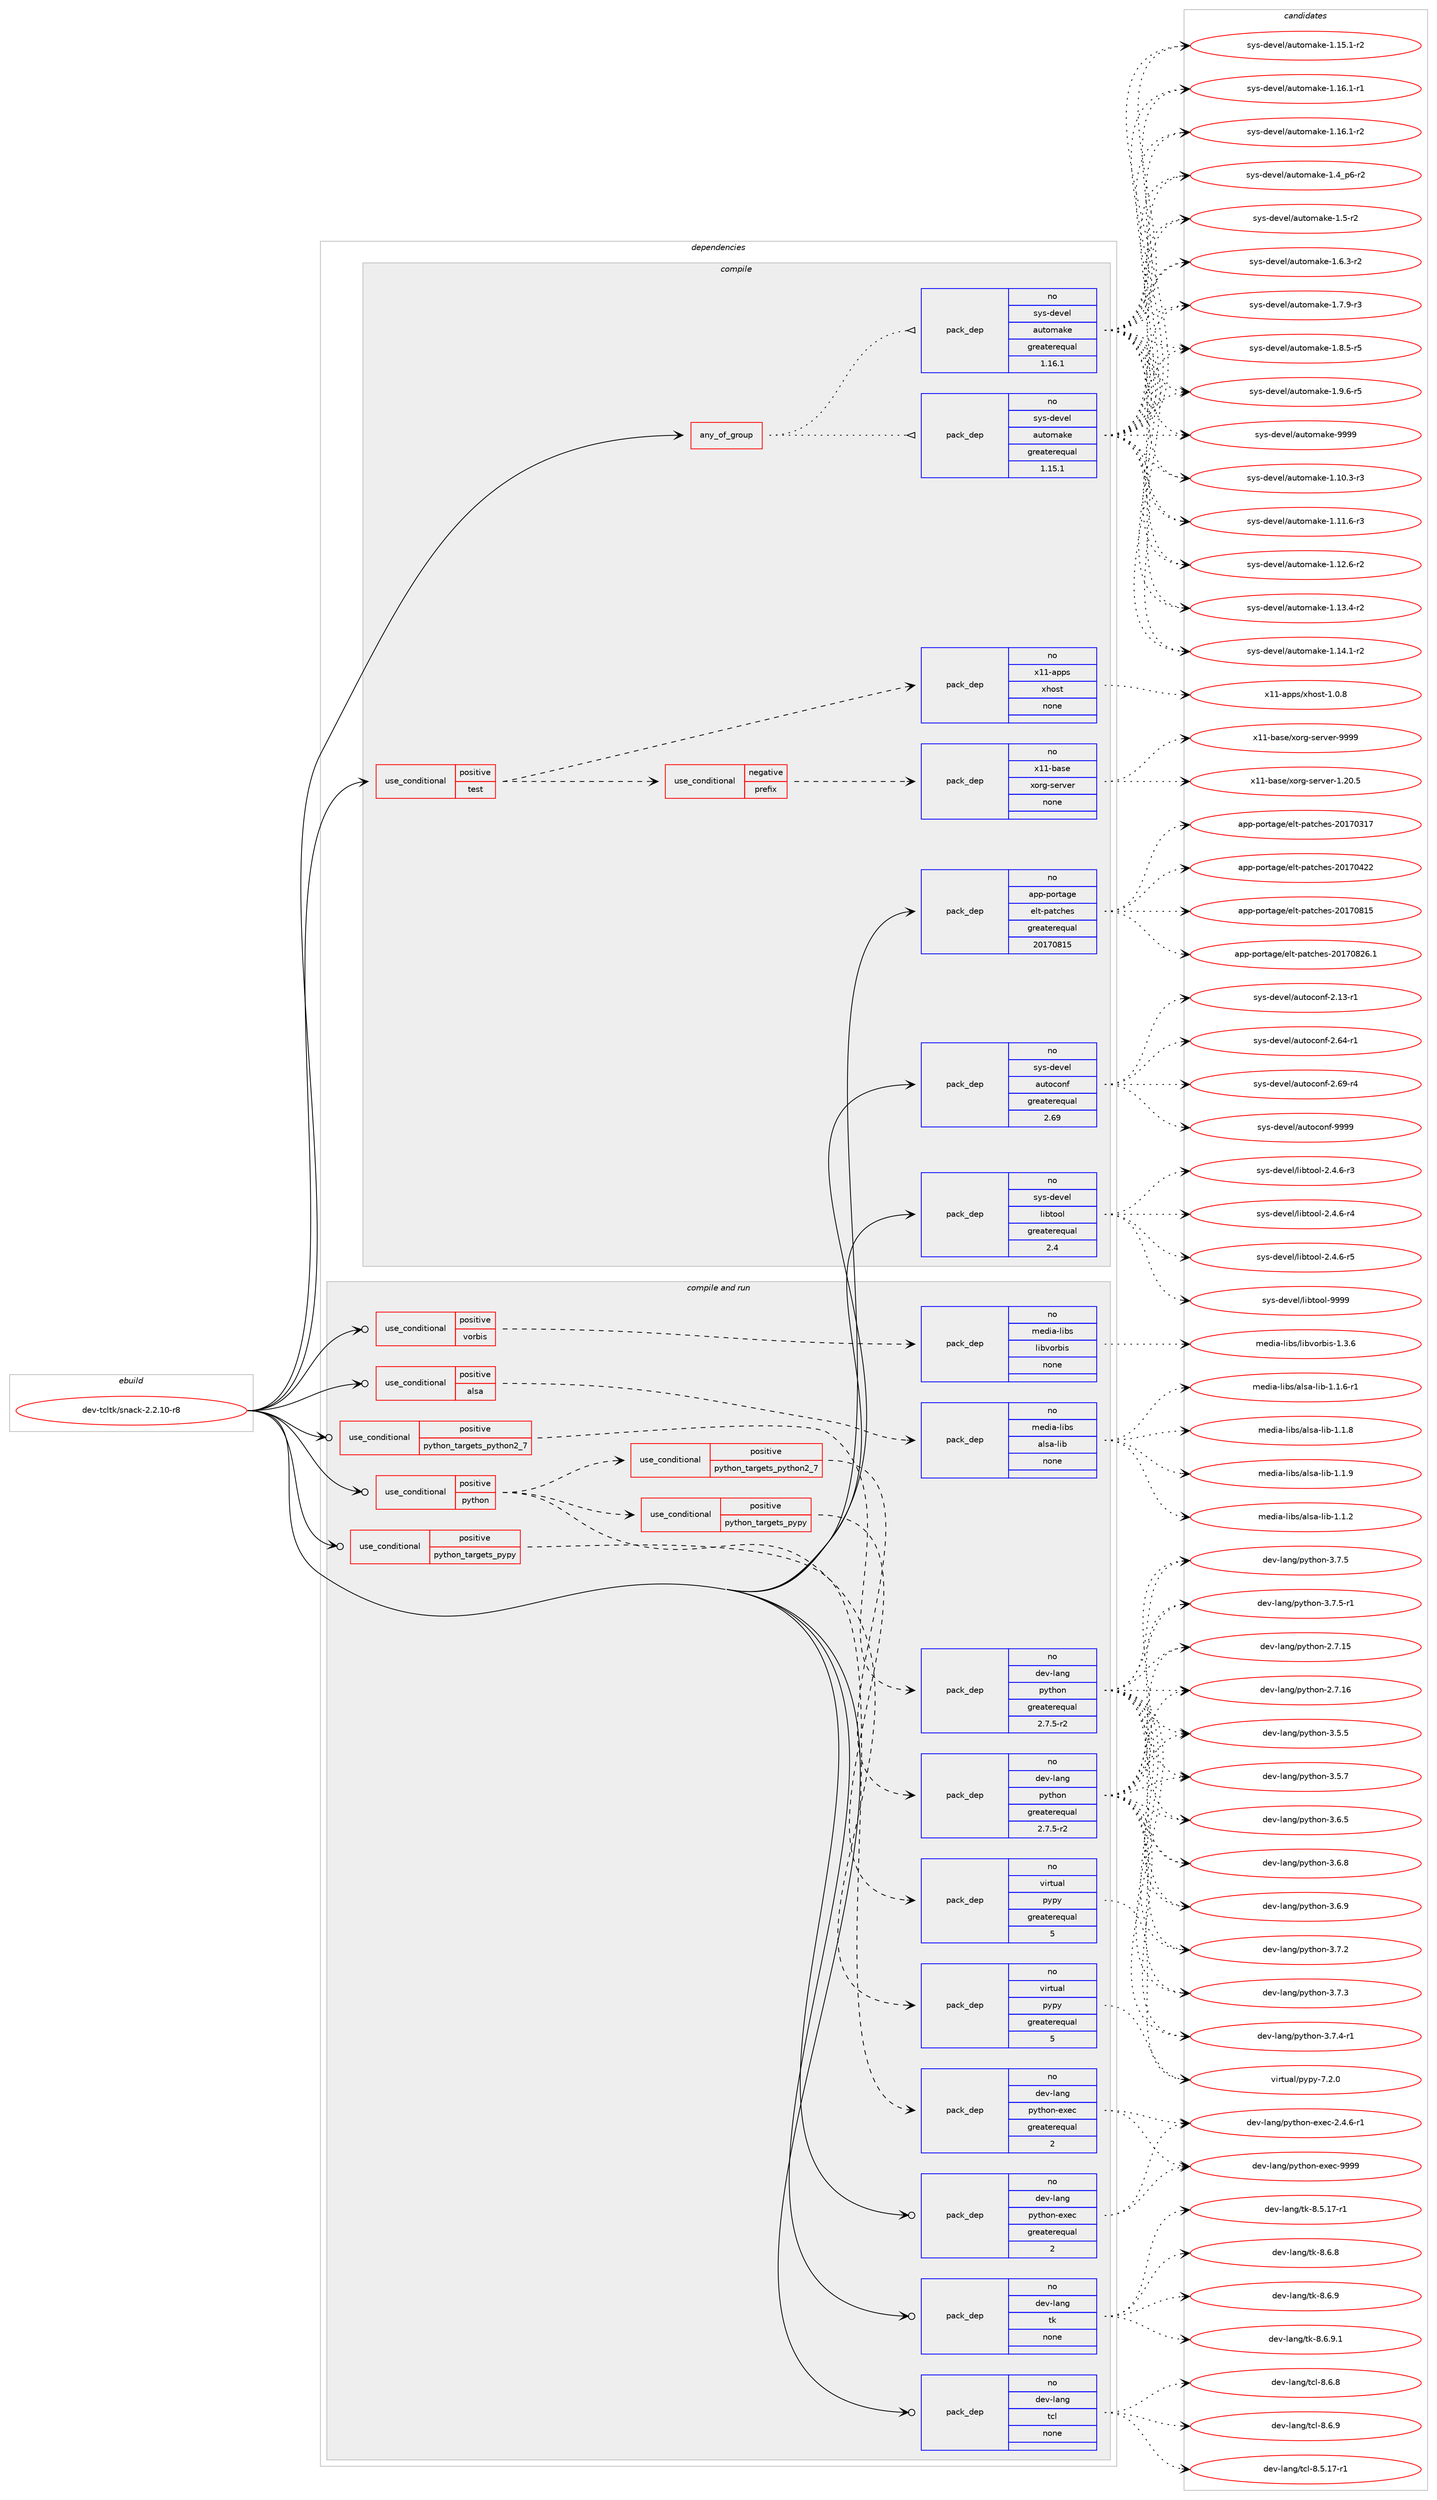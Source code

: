 digraph prolog {

# *************
# Graph options
# *************

newrank=true;
concentrate=true;
compound=true;
graph [rankdir=LR,fontname=Helvetica,fontsize=10,ranksep=1.5];#, ranksep=2.5, nodesep=0.2];
edge  [arrowhead=vee];
node  [fontname=Helvetica,fontsize=10];

# **********
# The ebuild
# **********

subgraph cluster_leftcol {
color=gray;
rank=same;
label=<<i>ebuild</i>>;
id [label="dev-tcltk/snack-2.2.10-r8", color=red, width=4, href="../dev-tcltk/snack-2.2.10-r8.svg"];
}

# ****************
# The dependencies
# ****************

subgraph cluster_midcol {
color=gray;
label=<<i>dependencies</i>>;
subgraph cluster_compile {
fillcolor="#eeeeee";
style=filled;
label=<<i>compile</i>>;
subgraph any11693 {
dependency723974 [label=<<TABLE BORDER="0" CELLBORDER="1" CELLSPACING="0" CELLPADDING="4"><TR><TD CELLPADDING="10">any_of_group</TD></TR></TABLE>>, shape=none, color=red];subgraph pack530242 {
dependency723975 [label=<<TABLE BORDER="0" CELLBORDER="1" CELLSPACING="0" CELLPADDING="4" WIDTH="220"><TR><TD ROWSPAN="6" CELLPADDING="30">pack_dep</TD></TR><TR><TD WIDTH="110">no</TD></TR><TR><TD>sys-devel</TD></TR><TR><TD>automake</TD></TR><TR><TD>greaterequal</TD></TR><TR><TD>1.16.1</TD></TR></TABLE>>, shape=none, color=blue];
}
dependency723974:e -> dependency723975:w [weight=20,style="dotted",arrowhead="oinv"];
subgraph pack530243 {
dependency723976 [label=<<TABLE BORDER="0" CELLBORDER="1" CELLSPACING="0" CELLPADDING="4" WIDTH="220"><TR><TD ROWSPAN="6" CELLPADDING="30">pack_dep</TD></TR><TR><TD WIDTH="110">no</TD></TR><TR><TD>sys-devel</TD></TR><TR><TD>automake</TD></TR><TR><TD>greaterequal</TD></TR><TR><TD>1.15.1</TD></TR></TABLE>>, shape=none, color=blue];
}
dependency723974:e -> dependency723976:w [weight=20,style="dotted",arrowhead="oinv"];
}
id:e -> dependency723974:w [weight=20,style="solid",arrowhead="vee"];
subgraph cond181661 {
dependency723977 [label=<<TABLE BORDER="0" CELLBORDER="1" CELLSPACING="0" CELLPADDING="4"><TR><TD ROWSPAN="3" CELLPADDING="10">use_conditional</TD></TR><TR><TD>positive</TD></TR><TR><TD>test</TD></TR></TABLE>>, shape=none, color=red];
subgraph cond181662 {
dependency723978 [label=<<TABLE BORDER="0" CELLBORDER="1" CELLSPACING="0" CELLPADDING="4"><TR><TD ROWSPAN="3" CELLPADDING="10">use_conditional</TD></TR><TR><TD>negative</TD></TR><TR><TD>prefix</TD></TR></TABLE>>, shape=none, color=red];
subgraph pack530244 {
dependency723979 [label=<<TABLE BORDER="0" CELLBORDER="1" CELLSPACING="0" CELLPADDING="4" WIDTH="220"><TR><TD ROWSPAN="6" CELLPADDING="30">pack_dep</TD></TR><TR><TD WIDTH="110">no</TD></TR><TR><TD>x11-base</TD></TR><TR><TD>xorg-server</TD></TR><TR><TD>none</TD></TR><TR><TD></TD></TR></TABLE>>, shape=none, color=blue];
}
dependency723978:e -> dependency723979:w [weight=20,style="dashed",arrowhead="vee"];
}
dependency723977:e -> dependency723978:w [weight=20,style="dashed",arrowhead="vee"];
subgraph pack530245 {
dependency723980 [label=<<TABLE BORDER="0" CELLBORDER="1" CELLSPACING="0" CELLPADDING="4" WIDTH="220"><TR><TD ROWSPAN="6" CELLPADDING="30">pack_dep</TD></TR><TR><TD WIDTH="110">no</TD></TR><TR><TD>x11-apps</TD></TR><TR><TD>xhost</TD></TR><TR><TD>none</TD></TR><TR><TD></TD></TR></TABLE>>, shape=none, color=blue];
}
dependency723977:e -> dependency723980:w [weight=20,style="dashed",arrowhead="vee"];
}
id:e -> dependency723977:w [weight=20,style="solid",arrowhead="vee"];
subgraph pack530246 {
dependency723981 [label=<<TABLE BORDER="0" CELLBORDER="1" CELLSPACING="0" CELLPADDING="4" WIDTH="220"><TR><TD ROWSPAN="6" CELLPADDING="30">pack_dep</TD></TR><TR><TD WIDTH="110">no</TD></TR><TR><TD>app-portage</TD></TR><TR><TD>elt-patches</TD></TR><TR><TD>greaterequal</TD></TR><TR><TD>20170815</TD></TR></TABLE>>, shape=none, color=blue];
}
id:e -> dependency723981:w [weight=20,style="solid",arrowhead="vee"];
subgraph pack530247 {
dependency723982 [label=<<TABLE BORDER="0" CELLBORDER="1" CELLSPACING="0" CELLPADDING="4" WIDTH="220"><TR><TD ROWSPAN="6" CELLPADDING="30">pack_dep</TD></TR><TR><TD WIDTH="110">no</TD></TR><TR><TD>sys-devel</TD></TR><TR><TD>autoconf</TD></TR><TR><TD>greaterequal</TD></TR><TR><TD>2.69</TD></TR></TABLE>>, shape=none, color=blue];
}
id:e -> dependency723982:w [weight=20,style="solid",arrowhead="vee"];
subgraph pack530248 {
dependency723983 [label=<<TABLE BORDER="0" CELLBORDER="1" CELLSPACING="0" CELLPADDING="4" WIDTH="220"><TR><TD ROWSPAN="6" CELLPADDING="30">pack_dep</TD></TR><TR><TD WIDTH="110">no</TD></TR><TR><TD>sys-devel</TD></TR><TR><TD>libtool</TD></TR><TR><TD>greaterequal</TD></TR><TR><TD>2.4</TD></TR></TABLE>>, shape=none, color=blue];
}
id:e -> dependency723983:w [weight=20,style="solid",arrowhead="vee"];
}
subgraph cluster_compileandrun {
fillcolor="#eeeeee";
style=filled;
label=<<i>compile and run</i>>;
subgraph cond181663 {
dependency723984 [label=<<TABLE BORDER="0" CELLBORDER="1" CELLSPACING="0" CELLPADDING="4"><TR><TD ROWSPAN="3" CELLPADDING="10">use_conditional</TD></TR><TR><TD>positive</TD></TR><TR><TD>alsa</TD></TR></TABLE>>, shape=none, color=red];
subgraph pack530249 {
dependency723985 [label=<<TABLE BORDER="0" CELLBORDER="1" CELLSPACING="0" CELLPADDING="4" WIDTH="220"><TR><TD ROWSPAN="6" CELLPADDING="30">pack_dep</TD></TR><TR><TD WIDTH="110">no</TD></TR><TR><TD>media-libs</TD></TR><TR><TD>alsa-lib</TD></TR><TR><TD>none</TD></TR><TR><TD></TD></TR></TABLE>>, shape=none, color=blue];
}
dependency723984:e -> dependency723985:w [weight=20,style="dashed",arrowhead="vee"];
}
id:e -> dependency723984:w [weight=20,style="solid",arrowhead="odotvee"];
subgraph cond181664 {
dependency723986 [label=<<TABLE BORDER="0" CELLBORDER="1" CELLSPACING="0" CELLPADDING="4"><TR><TD ROWSPAN="3" CELLPADDING="10">use_conditional</TD></TR><TR><TD>positive</TD></TR><TR><TD>python</TD></TR></TABLE>>, shape=none, color=red];
subgraph cond181665 {
dependency723987 [label=<<TABLE BORDER="0" CELLBORDER="1" CELLSPACING="0" CELLPADDING="4"><TR><TD ROWSPAN="3" CELLPADDING="10">use_conditional</TD></TR><TR><TD>positive</TD></TR><TR><TD>python_targets_pypy</TD></TR></TABLE>>, shape=none, color=red];
subgraph pack530250 {
dependency723988 [label=<<TABLE BORDER="0" CELLBORDER="1" CELLSPACING="0" CELLPADDING="4" WIDTH="220"><TR><TD ROWSPAN="6" CELLPADDING="30">pack_dep</TD></TR><TR><TD WIDTH="110">no</TD></TR><TR><TD>virtual</TD></TR><TR><TD>pypy</TD></TR><TR><TD>greaterequal</TD></TR><TR><TD>5</TD></TR></TABLE>>, shape=none, color=blue];
}
dependency723987:e -> dependency723988:w [weight=20,style="dashed",arrowhead="vee"];
}
dependency723986:e -> dependency723987:w [weight=20,style="dashed",arrowhead="vee"];
subgraph cond181666 {
dependency723989 [label=<<TABLE BORDER="0" CELLBORDER="1" CELLSPACING="0" CELLPADDING="4"><TR><TD ROWSPAN="3" CELLPADDING="10">use_conditional</TD></TR><TR><TD>positive</TD></TR><TR><TD>python_targets_python2_7</TD></TR></TABLE>>, shape=none, color=red];
subgraph pack530251 {
dependency723990 [label=<<TABLE BORDER="0" CELLBORDER="1" CELLSPACING="0" CELLPADDING="4" WIDTH="220"><TR><TD ROWSPAN="6" CELLPADDING="30">pack_dep</TD></TR><TR><TD WIDTH="110">no</TD></TR><TR><TD>dev-lang</TD></TR><TR><TD>python</TD></TR><TR><TD>greaterequal</TD></TR><TR><TD>2.7.5-r2</TD></TR></TABLE>>, shape=none, color=blue];
}
dependency723989:e -> dependency723990:w [weight=20,style="dashed",arrowhead="vee"];
}
dependency723986:e -> dependency723989:w [weight=20,style="dashed",arrowhead="vee"];
subgraph pack530252 {
dependency723991 [label=<<TABLE BORDER="0" CELLBORDER="1" CELLSPACING="0" CELLPADDING="4" WIDTH="220"><TR><TD ROWSPAN="6" CELLPADDING="30">pack_dep</TD></TR><TR><TD WIDTH="110">no</TD></TR><TR><TD>dev-lang</TD></TR><TR><TD>python-exec</TD></TR><TR><TD>greaterequal</TD></TR><TR><TD>2</TD></TR></TABLE>>, shape=none, color=blue];
}
dependency723986:e -> dependency723991:w [weight=20,style="dashed",arrowhead="vee"];
}
id:e -> dependency723986:w [weight=20,style="solid",arrowhead="odotvee"];
subgraph cond181667 {
dependency723992 [label=<<TABLE BORDER="0" CELLBORDER="1" CELLSPACING="0" CELLPADDING="4"><TR><TD ROWSPAN="3" CELLPADDING="10">use_conditional</TD></TR><TR><TD>positive</TD></TR><TR><TD>python_targets_pypy</TD></TR></TABLE>>, shape=none, color=red];
subgraph pack530253 {
dependency723993 [label=<<TABLE BORDER="0" CELLBORDER="1" CELLSPACING="0" CELLPADDING="4" WIDTH="220"><TR><TD ROWSPAN="6" CELLPADDING="30">pack_dep</TD></TR><TR><TD WIDTH="110">no</TD></TR><TR><TD>virtual</TD></TR><TR><TD>pypy</TD></TR><TR><TD>greaterequal</TD></TR><TR><TD>5</TD></TR></TABLE>>, shape=none, color=blue];
}
dependency723992:e -> dependency723993:w [weight=20,style="dashed",arrowhead="vee"];
}
id:e -> dependency723992:w [weight=20,style="solid",arrowhead="odotvee"];
subgraph cond181668 {
dependency723994 [label=<<TABLE BORDER="0" CELLBORDER="1" CELLSPACING="0" CELLPADDING="4"><TR><TD ROWSPAN="3" CELLPADDING="10">use_conditional</TD></TR><TR><TD>positive</TD></TR><TR><TD>python_targets_python2_7</TD></TR></TABLE>>, shape=none, color=red];
subgraph pack530254 {
dependency723995 [label=<<TABLE BORDER="0" CELLBORDER="1" CELLSPACING="0" CELLPADDING="4" WIDTH="220"><TR><TD ROWSPAN="6" CELLPADDING="30">pack_dep</TD></TR><TR><TD WIDTH="110">no</TD></TR><TR><TD>dev-lang</TD></TR><TR><TD>python</TD></TR><TR><TD>greaterequal</TD></TR><TR><TD>2.7.5-r2</TD></TR></TABLE>>, shape=none, color=blue];
}
dependency723994:e -> dependency723995:w [weight=20,style="dashed",arrowhead="vee"];
}
id:e -> dependency723994:w [weight=20,style="solid",arrowhead="odotvee"];
subgraph cond181669 {
dependency723996 [label=<<TABLE BORDER="0" CELLBORDER="1" CELLSPACING="0" CELLPADDING="4"><TR><TD ROWSPAN="3" CELLPADDING="10">use_conditional</TD></TR><TR><TD>positive</TD></TR><TR><TD>vorbis</TD></TR></TABLE>>, shape=none, color=red];
subgraph pack530255 {
dependency723997 [label=<<TABLE BORDER="0" CELLBORDER="1" CELLSPACING="0" CELLPADDING="4" WIDTH="220"><TR><TD ROWSPAN="6" CELLPADDING="30">pack_dep</TD></TR><TR><TD WIDTH="110">no</TD></TR><TR><TD>media-libs</TD></TR><TR><TD>libvorbis</TD></TR><TR><TD>none</TD></TR><TR><TD></TD></TR></TABLE>>, shape=none, color=blue];
}
dependency723996:e -> dependency723997:w [weight=20,style="dashed",arrowhead="vee"];
}
id:e -> dependency723996:w [weight=20,style="solid",arrowhead="odotvee"];
subgraph pack530256 {
dependency723998 [label=<<TABLE BORDER="0" CELLBORDER="1" CELLSPACING="0" CELLPADDING="4" WIDTH="220"><TR><TD ROWSPAN="6" CELLPADDING="30">pack_dep</TD></TR><TR><TD WIDTH="110">no</TD></TR><TR><TD>dev-lang</TD></TR><TR><TD>python-exec</TD></TR><TR><TD>greaterequal</TD></TR><TR><TD>2</TD></TR></TABLE>>, shape=none, color=blue];
}
id:e -> dependency723998:w [weight=20,style="solid",arrowhead="odotvee"];
subgraph pack530257 {
dependency723999 [label=<<TABLE BORDER="0" CELLBORDER="1" CELLSPACING="0" CELLPADDING="4" WIDTH="220"><TR><TD ROWSPAN="6" CELLPADDING="30">pack_dep</TD></TR><TR><TD WIDTH="110">no</TD></TR><TR><TD>dev-lang</TD></TR><TR><TD>tcl</TD></TR><TR><TD>none</TD></TR><TR><TD></TD></TR></TABLE>>, shape=none, color=blue];
}
id:e -> dependency723999:w [weight=20,style="solid",arrowhead="odotvee"];
subgraph pack530258 {
dependency724000 [label=<<TABLE BORDER="0" CELLBORDER="1" CELLSPACING="0" CELLPADDING="4" WIDTH="220"><TR><TD ROWSPAN="6" CELLPADDING="30">pack_dep</TD></TR><TR><TD WIDTH="110">no</TD></TR><TR><TD>dev-lang</TD></TR><TR><TD>tk</TD></TR><TR><TD>none</TD></TR><TR><TD></TD></TR></TABLE>>, shape=none, color=blue];
}
id:e -> dependency724000:w [weight=20,style="solid",arrowhead="odotvee"];
}
subgraph cluster_run {
fillcolor="#eeeeee";
style=filled;
label=<<i>run</i>>;
}
}

# **************
# The candidates
# **************

subgraph cluster_choices {
rank=same;
color=gray;
label=<<i>candidates</i>>;

subgraph choice530242 {
color=black;
nodesep=1;
choice11512111545100101118101108479711711611110997107101454946494846514511451 [label="sys-devel/automake-1.10.3-r3", color=red, width=4,href="../sys-devel/automake-1.10.3-r3.svg"];
choice11512111545100101118101108479711711611110997107101454946494946544511451 [label="sys-devel/automake-1.11.6-r3", color=red, width=4,href="../sys-devel/automake-1.11.6-r3.svg"];
choice11512111545100101118101108479711711611110997107101454946495046544511450 [label="sys-devel/automake-1.12.6-r2", color=red, width=4,href="../sys-devel/automake-1.12.6-r2.svg"];
choice11512111545100101118101108479711711611110997107101454946495146524511450 [label="sys-devel/automake-1.13.4-r2", color=red, width=4,href="../sys-devel/automake-1.13.4-r2.svg"];
choice11512111545100101118101108479711711611110997107101454946495246494511450 [label="sys-devel/automake-1.14.1-r2", color=red, width=4,href="../sys-devel/automake-1.14.1-r2.svg"];
choice11512111545100101118101108479711711611110997107101454946495346494511450 [label="sys-devel/automake-1.15.1-r2", color=red, width=4,href="../sys-devel/automake-1.15.1-r2.svg"];
choice11512111545100101118101108479711711611110997107101454946495446494511449 [label="sys-devel/automake-1.16.1-r1", color=red, width=4,href="../sys-devel/automake-1.16.1-r1.svg"];
choice11512111545100101118101108479711711611110997107101454946495446494511450 [label="sys-devel/automake-1.16.1-r2", color=red, width=4,href="../sys-devel/automake-1.16.1-r2.svg"];
choice115121115451001011181011084797117116111109971071014549465295112544511450 [label="sys-devel/automake-1.4_p6-r2", color=red, width=4,href="../sys-devel/automake-1.4_p6-r2.svg"];
choice11512111545100101118101108479711711611110997107101454946534511450 [label="sys-devel/automake-1.5-r2", color=red, width=4,href="../sys-devel/automake-1.5-r2.svg"];
choice115121115451001011181011084797117116111109971071014549465446514511450 [label="sys-devel/automake-1.6.3-r2", color=red, width=4,href="../sys-devel/automake-1.6.3-r2.svg"];
choice115121115451001011181011084797117116111109971071014549465546574511451 [label="sys-devel/automake-1.7.9-r3", color=red, width=4,href="../sys-devel/automake-1.7.9-r3.svg"];
choice115121115451001011181011084797117116111109971071014549465646534511453 [label="sys-devel/automake-1.8.5-r5", color=red, width=4,href="../sys-devel/automake-1.8.5-r5.svg"];
choice115121115451001011181011084797117116111109971071014549465746544511453 [label="sys-devel/automake-1.9.6-r5", color=red, width=4,href="../sys-devel/automake-1.9.6-r5.svg"];
choice115121115451001011181011084797117116111109971071014557575757 [label="sys-devel/automake-9999", color=red, width=4,href="../sys-devel/automake-9999.svg"];
dependency723975:e -> choice11512111545100101118101108479711711611110997107101454946494846514511451:w [style=dotted,weight="100"];
dependency723975:e -> choice11512111545100101118101108479711711611110997107101454946494946544511451:w [style=dotted,weight="100"];
dependency723975:e -> choice11512111545100101118101108479711711611110997107101454946495046544511450:w [style=dotted,weight="100"];
dependency723975:e -> choice11512111545100101118101108479711711611110997107101454946495146524511450:w [style=dotted,weight="100"];
dependency723975:e -> choice11512111545100101118101108479711711611110997107101454946495246494511450:w [style=dotted,weight="100"];
dependency723975:e -> choice11512111545100101118101108479711711611110997107101454946495346494511450:w [style=dotted,weight="100"];
dependency723975:e -> choice11512111545100101118101108479711711611110997107101454946495446494511449:w [style=dotted,weight="100"];
dependency723975:e -> choice11512111545100101118101108479711711611110997107101454946495446494511450:w [style=dotted,weight="100"];
dependency723975:e -> choice115121115451001011181011084797117116111109971071014549465295112544511450:w [style=dotted,weight="100"];
dependency723975:e -> choice11512111545100101118101108479711711611110997107101454946534511450:w [style=dotted,weight="100"];
dependency723975:e -> choice115121115451001011181011084797117116111109971071014549465446514511450:w [style=dotted,weight="100"];
dependency723975:e -> choice115121115451001011181011084797117116111109971071014549465546574511451:w [style=dotted,weight="100"];
dependency723975:e -> choice115121115451001011181011084797117116111109971071014549465646534511453:w [style=dotted,weight="100"];
dependency723975:e -> choice115121115451001011181011084797117116111109971071014549465746544511453:w [style=dotted,weight="100"];
dependency723975:e -> choice115121115451001011181011084797117116111109971071014557575757:w [style=dotted,weight="100"];
}
subgraph choice530243 {
color=black;
nodesep=1;
choice11512111545100101118101108479711711611110997107101454946494846514511451 [label="sys-devel/automake-1.10.3-r3", color=red, width=4,href="../sys-devel/automake-1.10.3-r3.svg"];
choice11512111545100101118101108479711711611110997107101454946494946544511451 [label="sys-devel/automake-1.11.6-r3", color=red, width=4,href="../sys-devel/automake-1.11.6-r3.svg"];
choice11512111545100101118101108479711711611110997107101454946495046544511450 [label="sys-devel/automake-1.12.6-r2", color=red, width=4,href="../sys-devel/automake-1.12.6-r2.svg"];
choice11512111545100101118101108479711711611110997107101454946495146524511450 [label="sys-devel/automake-1.13.4-r2", color=red, width=4,href="../sys-devel/automake-1.13.4-r2.svg"];
choice11512111545100101118101108479711711611110997107101454946495246494511450 [label="sys-devel/automake-1.14.1-r2", color=red, width=4,href="../sys-devel/automake-1.14.1-r2.svg"];
choice11512111545100101118101108479711711611110997107101454946495346494511450 [label="sys-devel/automake-1.15.1-r2", color=red, width=4,href="../sys-devel/automake-1.15.1-r2.svg"];
choice11512111545100101118101108479711711611110997107101454946495446494511449 [label="sys-devel/automake-1.16.1-r1", color=red, width=4,href="../sys-devel/automake-1.16.1-r1.svg"];
choice11512111545100101118101108479711711611110997107101454946495446494511450 [label="sys-devel/automake-1.16.1-r2", color=red, width=4,href="../sys-devel/automake-1.16.1-r2.svg"];
choice115121115451001011181011084797117116111109971071014549465295112544511450 [label="sys-devel/automake-1.4_p6-r2", color=red, width=4,href="../sys-devel/automake-1.4_p6-r2.svg"];
choice11512111545100101118101108479711711611110997107101454946534511450 [label="sys-devel/automake-1.5-r2", color=red, width=4,href="../sys-devel/automake-1.5-r2.svg"];
choice115121115451001011181011084797117116111109971071014549465446514511450 [label="sys-devel/automake-1.6.3-r2", color=red, width=4,href="../sys-devel/automake-1.6.3-r2.svg"];
choice115121115451001011181011084797117116111109971071014549465546574511451 [label="sys-devel/automake-1.7.9-r3", color=red, width=4,href="../sys-devel/automake-1.7.9-r3.svg"];
choice115121115451001011181011084797117116111109971071014549465646534511453 [label="sys-devel/automake-1.8.5-r5", color=red, width=4,href="../sys-devel/automake-1.8.5-r5.svg"];
choice115121115451001011181011084797117116111109971071014549465746544511453 [label="sys-devel/automake-1.9.6-r5", color=red, width=4,href="../sys-devel/automake-1.9.6-r5.svg"];
choice115121115451001011181011084797117116111109971071014557575757 [label="sys-devel/automake-9999", color=red, width=4,href="../sys-devel/automake-9999.svg"];
dependency723976:e -> choice11512111545100101118101108479711711611110997107101454946494846514511451:w [style=dotted,weight="100"];
dependency723976:e -> choice11512111545100101118101108479711711611110997107101454946494946544511451:w [style=dotted,weight="100"];
dependency723976:e -> choice11512111545100101118101108479711711611110997107101454946495046544511450:w [style=dotted,weight="100"];
dependency723976:e -> choice11512111545100101118101108479711711611110997107101454946495146524511450:w [style=dotted,weight="100"];
dependency723976:e -> choice11512111545100101118101108479711711611110997107101454946495246494511450:w [style=dotted,weight="100"];
dependency723976:e -> choice11512111545100101118101108479711711611110997107101454946495346494511450:w [style=dotted,weight="100"];
dependency723976:e -> choice11512111545100101118101108479711711611110997107101454946495446494511449:w [style=dotted,weight="100"];
dependency723976:e -> choice11512111545100101118101108479711711611110997107101454946495446494511450:w [style=dotted,weight="100"];
dependency723976:e -> choice115121115451001011181011084797117116111109971071014549465295112544511450:w [style=dotted,weight="100"];
dependency723976:e -> choice11512111545100101118101108479711711611110997107101454946534511450:w [style=dotted,weight="100"];
dependency723976:e -> choice115121115451001011181011084797117116111109971071014549465446514511450:w [style=dotted,weight="100"];
dependency723976:e -> choice115121115451001011181011084797117116111109971071014549465546574511451:w [style=dotted,weight="100"];
dependency723976:e -> choice115121115451001011181011084797117116111109971071014549465646534511453:w [style=dotted,weight="100"];
dependency723976:e -> choice115121115451001011181011084797117116111109971071014549465746544511453:w [style=dotted,weight="100"];
dependency723976:e -> choice115121115451001011181011084797117116111109971071014557575757:w [style=dotted,weight="100"];
}
subgraph choice530244 {
color=black;
nodesep=1;
choice1204949459897115101471201111141034511510111411810111445494650484653 [label="x11-base/xorg-server-1.20.5", color=red, width=4,href="../x11-base/xorg-server-1.20.5.svg"];
choice120494945989711510147120111114103451151011141181011144557575757 [label="x11-base/xorg-server-9999", color=red, width=4,href="../x11-base/xorg-server-9999.svg"];
dependency723979:e -> choice1204949459897115101471201111141034511510111411810111445494650484653:w [style=dotted,weight="100"];
dependency723979:e -> choice120494945989711510147120111114103451151011141181011144557575757:w [style=dotted,weight="100"];
}
subgraph choice530245 {
color=black;
nodesep=1;
choice1204949459711211211547120104111115116454946484656 [label="x11-apps/xhost-1.0.8", color=red, width=4,href="../x11-apps/xhost-1.0.8.svg"];
dependency723980:e -> choice1204949459711211211547120104111115116454946484656:w [style=dotted,weight="100"];
}
subgraph choice530246 {
color=black;
nodesep=1;
choice97112112451121111141169710310147101108116451129711699104101115455048495548514955 [label="app-portage/elt-patches-20170317", color=red, width=4,href="../app-portage/elt-patches-20170317.svg"];
choice97112112451121111141169710310147101108116451129711699104101115455048495548525050 [label="app-portage/elt-patches-20170422", color=red, width=4,href="../app-portage/elt-patches-20170422.svg"];
choice97112112451121111141169710310147101108116451129711699104101115455048495548564953 [label="app-portage/elt-patches-20170815", color=red, width=4,href="../app-portage/elt-patches-20170815.svg"];
choice971121124511211111411697103101471011081164511297116991041011154550484955485650544649 [label="app-portage/elt-patches-20170826.1", color=red, width=4,href="../app-portage/elt-patches-20170826.1.svg"];
dependency723981:e -> choice97112112451121111141169710310147101108116451129711699104101115455048495548514955:w [style=dotted,weight="100"];
dependency723981:e -> choice97112112451121111141169710310147101108116451129711699104101115455048495548525050:w [style=dotted,weight="100"];
dependency723981:e -> choice97112112451121111141169710310147101108116451129711699104101115455048495548564953:w [style=dotted,weight="100"];
dependency723981:e -> choice971121124511211111411697103101471011081164511297116991041011154550484955485650544649:w [style=dotted,weight="100"];
}
subgraph choice530247 {
color=black;
nodesep=1;
choice1151211154510010111810110847971171161119911111010245504649514511449 [label="sys-devel/autoconf-2.13-r1", color=red, width=4,href="../sys-devel/autoconf-2.13-r1.svg"];
choice1151211154510010111810110847971171161119911111010245504654524511449 [label="sys-devel/autoconf-2.64-r1", color=red, width=4,href="../sys-devel/autoconf-2.64-r1.svg"];
choice1151211154510010111810110847971171161119911111010245504654574511452 [label="sys-devel/autoconf-2.69-r4", color=red, width=4,href="../sys-devel/autoconf-2.69-r4.svg"];
choice115121115451001011181011084797117116111991111101024557575757 [label="sys-devel/autoconf-9999", color=red, width=4,href="../sys-devel/autoconf-9999.svg"];
dependency723982:e -> choice1151211154510010111810110847971171161119911111010245504649514511449:w [style=dotted,weight="100"];
dependency723982:e -> choice1151211154510010111810110847971171161119911111010245504654524511449:w [style=dotted,weight="100"];
dependency723982:e -> choice1151211154510010111810110847971171161119911111010245504654574511452:w [style=dotted,weight="100"];
dependency723982:e -> choice115121115451001011181011084797117116111991111101024557575757:w [style=dotted,weight="100"];
}
subgraph choice530248 {
color=black;
nodesep=1;
choice1151211154510010111810110847108105981161111111084550465246544511451 [label="sys-devel/libtool-2.4.6-r3", color=red, width=4,href="../sys-devel/libtool-2.4.6-r3.svg"];
choice1151211154510010111810110847108105981161111111084550465246544511452 [label="sys-devel/libtool-2.4.6-r4", color=red, width=4,href="../sys-devel/libtool-2.4.6-r4.svg"];
choice1151211154510010111810110847108105981161111111084550465246544511453 [label="sys-devel/libtool-2.4.6-r5", color=red, width=4,href="../sys-devel/libtool-2.4.6-r5.svg"];
choice1151211154510010111810110847108105981161111111084557575757 [label="sys-devel/libtool-9999", color=red, width=4,href="../sys-devel/libtool-9999.svg"];
dependency723983:e -> choice1151211154510010111810110847108105981161111111084550465246544511451:w [style=dotted,weight="100"];
dependency723983:e -> choice1151211154510010111810110847108105981161111111084550465246544511452:w [style=dotted,weight="100"];
dependency723983:e -> choice1151211154510010111810110847108105981161111111084550465246544511453:w [style=dotted,weight="100"];
dependency723983:e -> choice1151211154510010111810110847108105981161111111084557575757:w [style=dotted,weight="100"];
}
subgraph choice530249 {
color=black;
nodesep=1;
choice1091011001059745108105981154797108115974510810598454946494650 [label="media-libs/alsa-lib-1.1.2", color=red, width=4,href="../media-libs/alsa-lib-1.1.2.svg"];
choice10910110010597451081059811547971081159745108105984549464946544511449 [label="media-libs/alsa-lib-1.1.6-r1", color=red, width=4,href="../media-libs/alsa-lib-1.1.6-r1.svg"];
choice1091011001059745108105981154797108115974510810598454946494656 [label="media-libs/alsa-lib-1.1.8", color=red, width=4,href="../media-libs/alsa-lib-1.1.8.svg"];
choice1091011001059745108105981154797108115974510810598454946494657 [label="media-libs/alsa-lib-1.1.9", color=red, width=4,href="../media-libs/alsa-lib-1.1.9.svg"];
dependency723985:e -> choice1091011001059745108105981154797108115974510810598454946494650:w [style=dotted,weight="100"];
dependency723985:e -> choice10910110010597451081059811547971081159745108105984549464946544511449:w [style=dotted,weight="100"];
dependency723985:e -> choice1091011001059745108105981154797108115974510810598454946494656:w [style=dotted,weight="100"];
dependency723985:e -> choice1091011001059745108105981154797108115974510810598454946494657:w [style=dotted,weight="100"];
}
subgraph choice530250 {
color=black;
nodesep=1;
choice1181051141161179710847112121112121455546504648 [label="virtual/pypy-7.2.0", color=red, width=4,href="../virtual/pypy-7.2.0.svg"];
dependency723988:e -> choice1181051141161179710847112121112121455546504648:w [style=dotted,weight="100"];
}
subgraph choice530251 {
color=black;
nodesep=1;
choice10010111845108971101034711212111610411111045504655464953 [label="dev-lang/python-2.7.15", color=red, width=4,href="../dev-lang/python-2.7.15.svg"];
choice10010111845108971101034711212111610411111045504655464954 [label="dev-lang/python-2.7.16", color=red, width=4,href="../dev-lang/python-2.7.16.svg"];
choice100101118451089711010347112121116104111110455146534653 [label="dev-lang/python-3.5.5", color=red, width=4,href="../dev-lang/python-3.5.5.svg"];
choice100101118451089711010347112121116104111110455146534655 [label="dev-lang/python-3.5.7", color=red, width=4,href="../dev-lang/python-3.5.7.svg"];
choice100101118451089711010347112121116104111110455146544653 [label="dev-lang/python-3.6.5", color=red, width=4,href="../dev-lang/python-3.6.5.svg"];
choice100101118451089711010347112121116104111110455146544656 [label="dev-lang/python-3.6.8", color=red, width=4,href="../dev-lang/python-3.6.8.svg"];
choice100101118451089711010347112121116104111110455146544657 [label="dev-lang/python-3.6.9", color=red, width=4,href="../dev-lang/python-3.6.9.svg"];
choice100101118451089711010347112121116104111110455146554650 [label="dev-lang/python-3.7.2", color=red, width=4,href="../dev-lang/python-3.7.2.svg"];
choice100101118451089711010347112121116104111110455146554651 [label="dev-lang/python-3.7.3", color=red, width=4,href="../dev-lang/python-3.7.3.svg"];
choice1001011184510897110103471121211161041111104551465546524511449 [label="dev-lang/python-3.7.4-r1", color=red, width=4,href="../dev-lang/python-3.7.4-r1.svg"];
choice100101118451089711010347112121116104111110455146554653 [label="dev-lang/python-3.7.5", color=red, width=4,href="../dev-lang/python-3.7.5.svg"];
choice1001011184510897110103471121211161041111104551465546534511449 [label="dev-lang/python-3.7.5-r1", color=red, width=4,href="../dev-lang/python-3.7.5-r1.svg"];
dependency723990:e -> choice10010111845108971101034711212111610411111045504655464953:w [style=dotted,weight="100"];
dependency723990:e -> choice10010111845108971101034711212111610411111045504655464954:w [style=dotted,weight="100"];
dependency723990:e -> choice100101118451089711010347112121116104111110455146534653:w [style=dotted,weight="100"];
dependency723990:e -> choice100101118451089711010347112121116104111110455146534655:w [style=dotted,weight="100"];
dependency723990:e -> choice100101118451089711010347112121116104111110455146544653:w [style=dotted,weight="100"];
dependency723990:e -> choice100101118451089711010347112121116104111110455146544656:w [style=dotted,weight="100"];
dependency723990:e -> choice100101118451089711010347112121116104111110455146544657:w [style=dotted,weight="100"];
dependency723990:e -> choice100101118451089711010347112121116104111110455146554650:w [style=dotted,weight="100"];
dependency723990:e -> choice100101118451089711010347112121116104111110455146554651:w [style=dotted,weight="100"];
dependency723990:e -> choice1001011184510897110103471121211161041111104551465546524511449:w [style=dotted,weight="100"];
dependency723990:e -> choice100101118451089711010347112121116104111110455146554653:w [style=dotted,weight="100"];
dependency723990:e -> choice1001011184510897110103471121211161041111104551465546534511449:w [style=dotted,weight="100"];
}
subgraph choice530252 {
color=black;
nodesep=1;
choice10010111845108971101034711212111610411111045101120101994550465246544511449 [label="dev-lang/python-exec-2.4.6-r1", color=red, width=4,href="../dev-lang/python-exec-2.4.6-r1.svg"];
choice10010111845108971101034711212111610411111045101120101994557575757 [label="dev-lang/python-exec-9999", color=red, width=4,href="../dev-lang/python-exec-9999.svg"];
dependency723991:e -> choice10010111845108971101034711212111610411111045101120101994550465246544511449:w [style=dotted,weight="100"];
dependency723991:e -> choice10010111845108971101034711212111610411111045101120101994557575757:w [style=dotted,weight="100"];
}
subgraph choice530253 {
color=black;
nodesep=1;
choice1181051141161179710847112121112121455546504648 [label="virtual/pypy-7.2.0", color=red, width=4,href="../virtual/pypy-7.2.0.svg"];
dependency723993:e -> choice1181051141161179710847112121112121455546504648:w [style=dotted,weight="100"];
}
subgraph choice530254 {
color=black;
nodesep=1;
choice10010111845108971101034711212111610411111045504655464953 [label="dev-lang/python-2.7.15", color=red, width=4,href="../dev-lang/python-2.7.15.svg"];
choice10010111845108971101034711212111610411111045504655464954 [label="dev-lang/python-2.7.16", color=red, width=4,href="../dev-lang/python-2.7.16.svg"];
choice100101118451089711010347112121116104111110455146534653 [label="dev-lang/python-3.5.5", color=red, width=4,href="../dev-lang/python-3.5.5.svg"];
choice100101118451089711010347112121116104111110455146534655 [label="dev-lang/python-3.5.7", color=red, width=4,href="../dev-lang/python-3.5.7.svg"];
choice100101118451089711010347112121116104111110455146544653 [label="dev-lang/python-3.6.5", color=red, width=4,href="../dev-lang/python-3.6.5.svg"];
choice100101118451089711010347112121116104111110455146544656 [label="dev-lang/python-3.6.8", color=red, width=4,href="../dev-lang/python-3.6.8.svg"];
choice100101118451089711010347112121116104111110455146544657 [label="dev-lang/python-3.6.9", color=red, width=4,href="../dev-lang/python-3.6.9.svg"];
choice100101118451089711010347112121116104111110455146554650 [label="dev-lang/python-3.7.2", color=red, width=4,href="../dev-lang/python-3.7.2.svg"];
choice100101118451089711010347112121116104111110455146554651 [label="dev-lang/python-3.7.3", color=red, width=4,href="../dev-lang/python-3.7.3.svg"];
choice1001011184510897110103471121211161041111104551465546524511449 [label="dev-lang/python-3.7.4-r1", color=red, width=4,href="../dev-lang/python-3.7.4-r1.svg"];
choice100101118451089711010347112121116104111110455146554653 [label="dev-lang/python-3.7.5", color=red, width=4,href="../dev-lang/python-3.7.5.svg"];
choice1001011184510897110103471121211161041111104551465546534511449 [label="dev-lang/python-3.7.5-r1", color=red, width=4,href="../dev-lang/python-3.7.5-r1.svg"];
dependency723995:e -> choice10010111845108971101034711212111610411111045504655464953:w [style=dotted,weight="100"];
dependency723995:e -> choice10010111845108971101034711212111610411111045504655464954:w [style=dotted,weight="100"];
dependency723995:e -> choice100101118451089711010347112121116104111110455146534653:w [style=dotted,weight="100"];
dependency723995:e -> choice100101118451089711010347112121116104111110455146534655:w [style=dotted,weight="100"];
dependency723995:e -> choice100101118451089711010347112121116104111110455146544653:w [style=dotted,weight="100"];
dependency723995:e -> choice100101118451089711010347112121116104111110455146544656:w [style=dotted,weight="100"];
dependency723995:e -> choice100101118451089711010347112121116104111110455146544657:w [style=dotted,weight="100"];
dependency723995:e -> choice100101118451089711010347112121116104111110455146554650:w [style=dotted,weight="100"];
dependency723995:e -> choice100101118451089711010347112121116104111110455146554651:w [style=dotted,weight="100"];
dependency723995:e -> choice1001011184510897110103471121211161041111104551465546524511449:w [style=dotted,weight="100"];
dependency723995:e -> choice100101118451089711010347112121116104111110455146554653:w [style=dotted,weight="100"];
dependency723995:e -> choice1001011184510897110103471121211161041111104551465546534511449:w [style=dotted,weight="100"];
}
subgraph choice530255 {
color=black;
nodesep=1;
choice109101100105974510810598115471081059811811111498105115454946514654 [label="media-libs/libvorbis-1.3.6", color=red, width=4,href="../media-libs/libvorbis-1.3.6.svg"];
dependency723997:e -> choice109101100105974510810598115471081059811811111498105115454946514654:w [style=dotted,weight="100"];
}
subgraph choice530256 {
color=black;
nodesep=1;
choice10010111845108971101034711212111610411111045101120101994550465246544511449 [label="dev-lang/python-exec-2.4.6-r1", color=red, width=4,href="../dev-lang/python-exec-2.4.6-r1.svg"];
choice10010111845108971101034711212111610411111045101120101994557575757 [label="dev-lang/python-exec-9999", color=red, width=4,href="../dev-lang/python-exec-9999.svg"];
dependency723998:e -> choice10010111845108971101034711212111610411111045101120101994550465246544511449:w [style=dotted,weight="100"];
dependency723998:e -> choice10010111845108971101034711212111610411111045101120101994557575757:w [style=dotted,weight="100"];
}
subgraph choice530257 {
color=black;
nodesep=1;
choice10010111845108971101034711699108455646534649554511449 [label="dev-lang/tcl-8.5.17-r1", color=red, width=4,href="../dev-lang/tcl-8.5.17-r1.svg"];
choice10010111845108971101034711699108455646544656 [label="dev-lang/tcl-8.6.8", color=red, width=4,href="../dev-lang/tcl-8.6.8.svg"];
choice10010111845108971101034711699108455646544657 [label="dev-lang/tcl-8.6.9", color=red, width=4,href="../dev-lang/tcl-8.6.9.svg"];
dependency723999:e -> choice10010111845108971101034711699108455646534649554511449:w [style=dotted,weight="100"];
dependency723999:e -> choice10010111845108971101034711699108455646544656:w [style=dotted,weight="100"];
dependency723999:e -> choice10010111845108971101034711699108455646544657:w [style=dotted,weight="100"];
}
subgraph choice530258 {
color=black;
nodesep=1;
choice100101118451089711010347116107455646534649554511449 [label="dev-lang/tk-8.5.17-r1", color=red, width=4,href="../dev-lang/tk-8.5.17-r1.svg"];
choice100101118451089711010347116107455646544656 [label="dev-lang/tk-8.6.8", color=red, width=4,href="../dev-lang/tk-8.6.8.svg"];
choice100101118451089711010347116107455646544657 [label="dev-lang/tk-8.6.9", color=red, width=4,href="../dev-lang/tk-8.6.9.svg"];
choice1001011184510897110103471161074556465446574649 [label="dev-lang/tk-8.6.9.1", color=red, width=4,href="../dev-lang/tk-8.6.9.1.svg"];
dependency724000:e -> choice100101118451089711010347116107455646534649554511449:w [style=dotted,weight="100"];
dependency724000:e -> choice100101118451089711010347116107455646544656:w [style=dotted,weight="100"];
dependency724000:e -> choice100101118451089711010347116107455646544657:w [style=dotted,weight="100"];
dependency724000:e -> choice1001011184510897110103471161074556465446574649:w [style=dotted,weight="100"];
}
}

}
